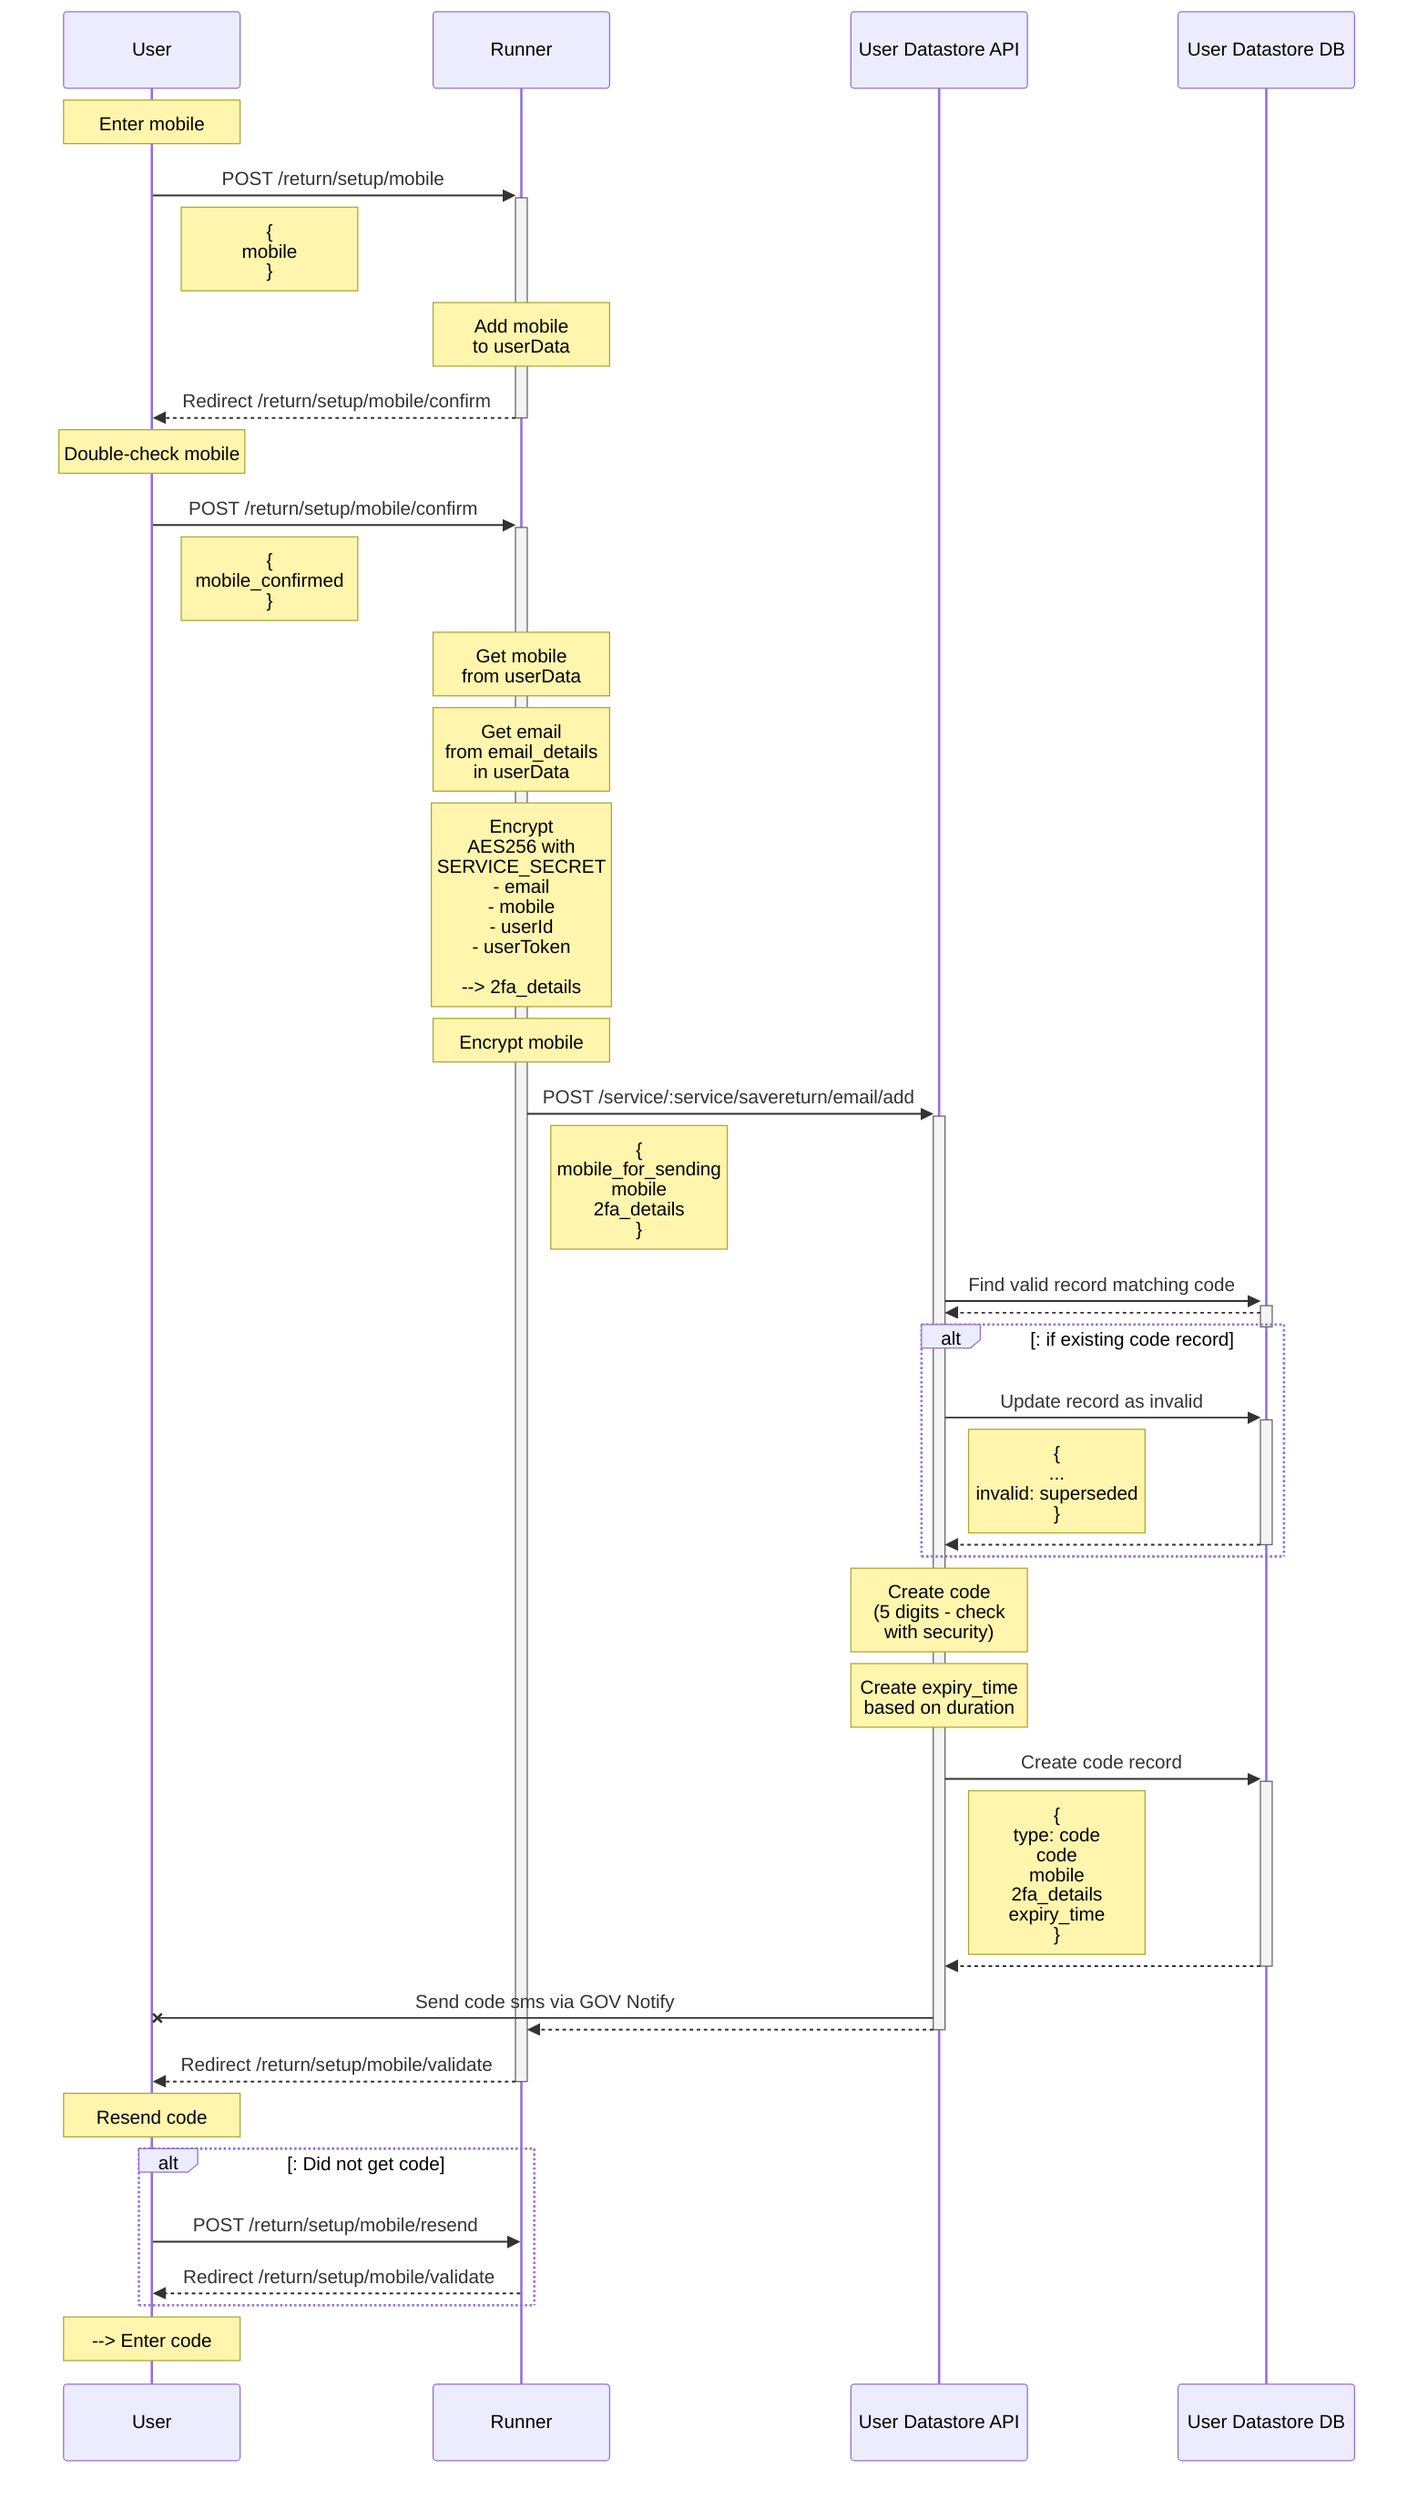 sequenceDiagram

participant U as User

participant R as Runner

participant DS as User Datastore API

participant DB as User Datastore DB

Note over U: Enter mobile

U->>+R: POST /return/setup/mobile

Note right of U: {<br>mobile<br>}

Note over R: Add mobile <br>to userData

R-->>-U:  Redirect /return/setup/mobile/confirm

Note over U: Double-check mobile

U->>+R: POST /return/setup/mobile/confirm

Note right of U: {<br>mobile_confirmed<br>}

Note over R: Get mobile <br>from userData

Note over R: Get email<br>from email_details<br>in userData

Note over R: Encrypt<br>AES256 with<br>SERVICE_SECRET<br>- email<br>- mobile<br>- userId<br>- userToken<br><br>--> 2fa_details

Note over R: Encrypt mobile

R->>+DS: POST /service/:service/savereturn/email/add

Note right of R: {<br>mobile_for_sending<br>mobile<br>2fa_details<br>}

DS->>+DB: Find valid record matching code 

DB-->>-DS: 

alt: if existing code record

DS->>+DB: Update record as invalid 

Note right of DS: {<br>...<br>invalid: superseded<br>}

DB-->>-DS: 

end

Note over DS: Create  code<br>(5 digits - check<br>with security)

Note over DS: Create expiry_time<br>based on duration

DS->>+DB: Create code record 

Note right of DS: { <br>type: code<br>code<br>mobile<br>2fa_details<br>expiry_time<br> }

DB-->>-DS: 

DS-XU: Send code sms via GOV Notify

DS-->>-R:  

R-->>-U:  Redirect /return/setup/mobile/validate

Note over U: Resend code

alt: Did not get code

U->>R: POST /return/setup/mobile/resend

R-->>U: Redirect /return/setup/mobile/validate

end

Note over U: --> Enter code